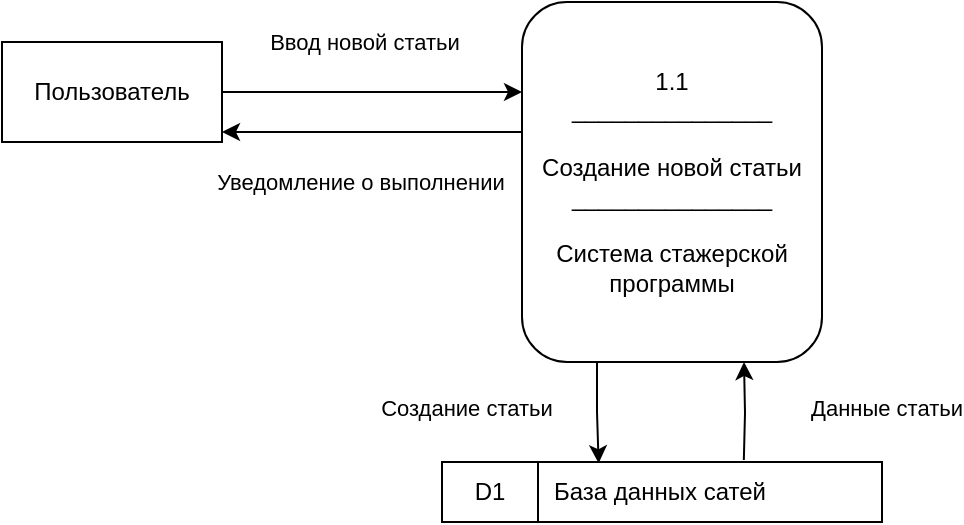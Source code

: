 <mxfile version="27.1.4">
  <diagram name="Page-1" id="929967ad-93f9-6ef4-fab6-5d389245f69c">
    <mxGraphModel dx="1876" dy="828" grid="1" gridSize="10" guides="1" tooltips="1" connect="1" arrows="1" fold="1" page="1" pageScale="1.5" pageWidth="1169" pageHeight="826" background="none" math="0" shadow="0">
      <root>
        <mxCell id="0" style=";html=1;" />
        <mxCell id="1" style=";html=1;" parent="0" />
        <mxCell id="NDsEM3CqR2JJzmxSmEk8-18" style="edgeStyle=orthogonalEdgeStyle;rounded=0;orthogonalLoop=1;jettySize=auto;html=1;exitX=0.017;exitY=0.431;exitDx=0;exitDy=0;exitPerimeter=0;" parent="1" source="NDsEM3CqR2JJzmxSmEk8-2" target="NDsEM3CqR2JJzmxSmEk8-3" edge="1">
          <mxGeometry relative="1" as="geometry">
            <mxPoint x="430" y="429" as="sourcePoint" />
            <mxPoint x="300" y="414.5" as="targetPoint" />
            <Array as="points">
              <mxPoint x="442" y="415" />
            </Array>
          </mxGeometry>
        </mxCell>
        <mxCell id="NDsEM3CqR2JJzmxSmEk8-19" value="Уведомление о выполнении" style="edgeLabel;html=1;align=center;verticalAlign=middle;resizable=0;points=[];" parent="NDsEM3CqR2JJzmxSmEk8-18" vertex="1" connectable="0">
          <mxGeometry x="0.208" y="2" relative="1" as="geometry">
            <mxPoint x="4" y="23" as="offset" />
          </mxGeometry>
        </mxCell>
        <mxCell id="NDsEM3CqR2JJzmxSmEk8-2" value="&lt;div&gt;1.1&lt;/div&gt;&lt;div&gt;_______________&lt;/div&gt;&lt;div&gt;&lt;br&gt;&lt;/div&gt;&lt;div&gt;Создание новой статьи&lt;/div&gt;&lt;div&gt;_______________&lt;/div&gt;&lt;div&gt;&lt;br&gt;&lt;/div&gt;Система стажерской программы" style="rounded=1;whiteSpace=wrap;html=1;" parent="1" vertex="1">
          <mxGeometry x="440" y="350" width="150" height="180" as="geometry" />
        </mxCell>
        <mxCell id="NDsEM3CqR2JJzmxSmEk8-16" style="edgeStyle=orthogonalEdgeStyle;rounded=0;orthogonalLoop=1;jettySize=auto;html=1;entryX=0;entryY=0.25;entryDx=0;entryDy=0;" parent="1" source="NDsEM3CqR2JJzmxSmEk8-3" target="NDsEM3CqR2JJzmxSmEk8-2" edge="1">
          <mxGeometry relative="1" as="geometry" />
        </mxCell>
        <mxCell id="NDsEM3CqR2JJzmxSmEk8-17" value="Ввод новой статьи" style="edgeLabel;html=1;align=center;verticalAlign=middle;resizable=0;points=[];" parent="NDsEM3CqR2JJzmxSmEk8-16" vertex="1" connectable="0">
          <mxGeometry x="-0.18" y="1" relative="1" as="geometry">
            <mxPoint x="9" y="-24" as="offset" />
          </mxGeometry>
        </mxCell>
        <mxCell id="NDsEM3CqR2JJzmxSmEk8-3" value="Пользователь" style="html=1;whiteSpace=wrap;" parent="1" vertex="1">
          <mxGeometry x="180" y="370" width="110" height="50" as="geometry" />
        </mxCell>
        <mxCell id="NDsEM3CqR2JJzmxSmEk8-6" value="" style="shape=table;startSize=0;container=1;collapsible=0;childLayout=tableLayout;fixedRows=1;rowLines=0;fontStyle=0;strokeColor=default;fontSize=16;" parent="1" vertex="1">
          <mxGeometry x="400" y="580" width="220" height="30" as="geometry" />
        </mxCell>
        <mxCell id="NDsEM3CqR2JJzmxSmEk8-7" value="" style="shape=tableRow;horizontal=0;startSize=0;swimlaneHead=0;swimlaneBody=0;top=0;left=0;bottom=0;right=0;collapsible=0;dropTarget=0;fillColor=none;points=[[0,0.5],[1,0.5]];portConstraint=eastwest;strokeColor=inherit;fontSize=10;" parent="NDsEM3CqR2JJzmxSmEk8-6" vertex="1">
          <mxGeometry width="220" height="30" as="geometry" />
        </mxCell>
        <mxCell id="NDsEM3CqR2JJzmxSmEk8-8" value="D1" style="shape=partialRectangle;html=1;whiteSpace=wrap;connectable=0;fillColor=none;top=0;left=0;bottom=0;right=0;overflow=hidden;pointerEvents=1;strokeColor=inherit;fontSize=12;" parent="NDsEM3CqR2JJzmxSmEk8-7" vertex="1">
          <mxGeometry width="48" height="30" as="geometry">
            <mxRectangle width="48" height="30" as="alternateBounds" />
          </mxGeometry>
        </mxCell>
        <mxCell id="NDsEM3CqR2JJzmxSmEk8-9" value="База данных сатей" style="shape=partialRectangle;html=1;whiteSpace=wrap;connectable=0;fillColor=none;top=0;left=0;bottom=0;right=0;align=left;spacingLeft=6;overflow=hidden;strokeColor=inherit;fontSize=12;" parent="NDsEM3CqR2JJzmxSmEk8-7" vertex="1">
          <mxGeometry x="48" width="172" height="30" as="geometry">
            <mxRectangle width="172" height="30" as="alternateBounds" />
          </mxGeometry>
        </mxCell>
        <mxCell id="NDsEM3CqR2JJzmxSmEk8-23" style="edgeStyle=orthogonalEdgeStyle;rounded=0;orthogonalLoop=1;jettySize=auto;html=1;exitX=0.25;exitY=1;exitDx=0;exitDy=0;entryX=0.356;entryY=0.021;entryDx=0;entryDy=0;entryPerimeter=0;" parent="1" source="NDsEM3CqR2JJzmxSmEk8-2" target="NDsEM3CqR2JJzmxSmEk8-7" edge="1">
          <mxGeometry relative="1" as="geometry">
            <Array as="points">
              <mxPoint x="478" y="555" />
              <mxPoint x="478" y="555" />
            </Array>
          </mxGeometry>
        </mxCell>
        <mxCell id="NDsEM3CqR2JJzmxSmEk8-25" value="Создание статьи" style="edgeLabel;html=1;align=center;verticalAlign=middle;resizable=0;points=[];" parent="NDsEM3CqR2JJzmxSmEk8-23" vertex="1" connectable="0">
          <mxGeometry x="-0.113" y="-1" relative="1" as="geometry">
            <mxPoint x="-65" as="offset" />
          </mxGeometry>
        </mxCell>
        <mxCell id="NDsEM3CqR2JJzmxSmEk8-24" style="edgeStyle=orthogonalEdgeStyle;rounded=0;orthogonalLoop=1;jettySize=auto;html=1;entryX=0.686;entryY=-0.033;entryDx=0;entryDy=0;entryPerimeter=0;startArrow=classic;startFill=1;endArrow=none;" parent="1" target="NDsEM3CqR2JJzmxSmEk8-7" edge="1">
          <mxGeometry relative="1" as="geometry">
            <mxPoint x="551" y="530" as="sourcePoint" />
          </mxGeometry>
        </mxCell>
        <mxCell id="NDsEM3CqR2JJzmxSmEk8-26" value="Данные статьи" style="edgeLabel;html=1;align=center;verticalAlign=middle;resizable=0;points=[];" parent="NDsEM3CqR2JJzmxSmEk8-24" vertex="1" connectable="0">
          <mxGeometry x="-0.085" y="-1" relative="1" as="geometry">
            <mxPoint x="71" as="offset" />
          </mxGeometry>
        </mxCell>
      </root>
    </mxGraphModel>
  </diagram>
</mxfile>
